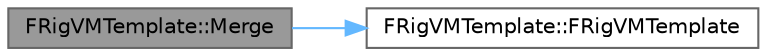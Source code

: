 digraph "FRigVMTemplate::Merge"
{
 // INTERACTIVE_SVG=YES
 // LATEX_PDF_SIZE
  bgcolor="transparent";
  edge [fontname=Helvetica,fontsize=10,labelfontname=Helvetica,labelfontsize=10];
  node [fontname=Helvetica,fontsize=10,shape=box,height=0.2,width=0.4];
  rankdir="LR";
  Node1 [id="Node000001",label="FRigVMTemplate::Merge",height=0.2,width=0.4,color="gray40", fillcolor="grey60", style="filled", fontcolor="black",tooltip=" "];
  Node1 -> Node2 [id="edge1_Node000001_Node000002",color="steelblue1",style="solid",tooltip=" "];
  Node2 [id="Node000002",label="FRigVMTemplate::FRigVMTemplate",height=0.2,width=0.4,color="grey40", fillcolor="white", style="filled",URL="$d4/d71/structFRigVMTemplate.html#a49b9c500390ce3f9c4fb27c2aa24548c",tooltip=" "];
}
